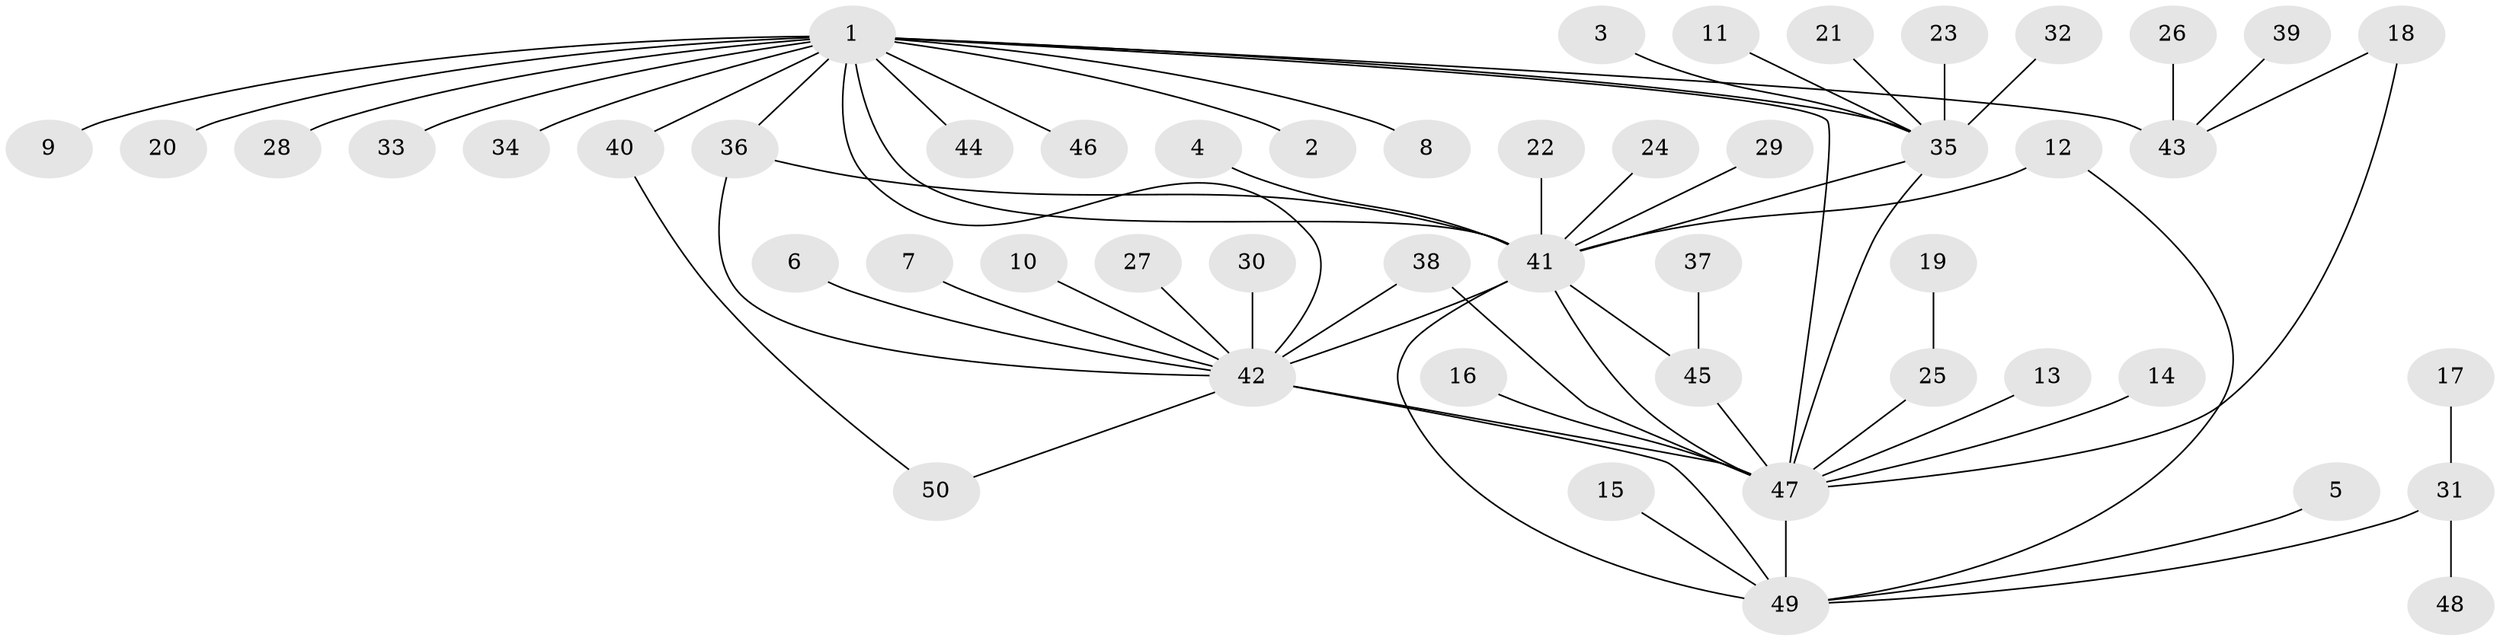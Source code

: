 // original degree distribution, {13: 0.01, 11: 0.01, 7: 0.03, 2: 0.21, 17: 0.01, 1: 0.56, 12: 0.01, 4: 0.06, 9: 0.01, 10: 0.01, 3: 0.06, 6: 0.01, 5: 0.01}
// Generated by graph-tools (version 1.1) at 2025/26/03/09/25 03:26:01]
// undirected, 50 vertices, 63 edges
graph export_dot {
graph [start="1"]
  node [color=gray90,style=filled];
  1;
  2;
  3;
  4;
  5;
  6;
  7;
  8;
  9;
  10;
  11;
  12;
  13;
  14;
  15;
  16;
  17;
  18;
  19;
  20;
  21;
  22;
  23;
  24;
  25;
  26;
  27;
  28;
  29;
  30;
  31;
  32;
  33;
  34;
  35;
  36;
  37;
  38;
  39;
  40;
  41;
  42;
  43;
  44;
  45;
  46;
  47;
  48;
  49;
  50;
  1 -- 2 [weight=1.0];
  1 -- 8 [weight=1.0];
  1 -- 9 [weight=1.0];
  1 -- 20 [weight=1.0];
  1 -- 28 [weight=1.0];
  1 -- 33 [weight=1.0];
  1 -- 34 [weight=2.0];
  1 -- 35 [weight=1.0];
  1 -- 36 [weight=1.0];
  1 -- 40 [weight=2.0];
  1 -- 41 [weight=2.0];
  1 -- 42 [weight=1.0];
  1 -- 43 [weight=2.0];
  1 -- 44 [weight=1.0];
  1 -- 46 [weight=1.0];
  1 -- 47 [weight=1.0];
  3 -- 35 [weight=1.0];
  4 -- 41 [weight=1.0];
  5 -- 49 [weight=1.0];
  6 -- 42 [weight=1.0];
  7 -- 42 [weight=1.0];
  10 -- 42 [weight=1.0];
  11 -- 35 [weight=1.0];
  12 -- 41 [weight=1.0];
  12 -- 49 [weight=1.0];
  13 -- 47 [weight=1.0];
  14 -- 47 [weight=1.0];
  15 -- 49 [weight=1.0];
  16 -- 47 [weight=1.0];
  17 -- 31 [weight=1.0];
  18 -- 43 [weight=1.0];
  18 -- 47 [weight=1.0];
  19 -- 25 [weight=1.0];
  21 -- 35 [weight=1.0];
  22 -- 41 [weight=2.0];
  23 -- 35 [weight=1.0];
  24 -- 41 [weight=1.0];
  25 -- 47 [weight=1.0];
  26 -- 43 [weight=1.0];
  27 -- 42 [weight=1.0];
  29 -- 41 [weight=1.0];
  30 -- 42 [weight=1.0];
  31 -- 48 [weight=1.0];
  31 -- 49 [weight=1.0];
  32 -- 35 [weight=1.0];
  35 -- 41 [weight=1.0];
  35 -- 47 [weight=1.0];
  36 -- 41 [weight=1.0];
  36 -- 42 [weight=1.0];
  37 -- 45 [weight=1.0];
  38 -- 42 [weight=1.0];
  38 -- 47 [weight=2.0];
  39 -- 43 [weight=1.0];
  40 -- 50 [weight=1.0];
  41 -- 42 [weight=2.0];
  41 -- 45 [weight=1.0];
  41 -- 47 [weight=1.0];
  41 -- 49 [weight=1.0];
  42 -- 47 [weight=1.0];
  42 -- 49 [weight=1.0];
  42 -- 50 [weight=1.0];
  45 -- 47 [weight=1.0];
  47 -- 49 [weight=1.0];
}
